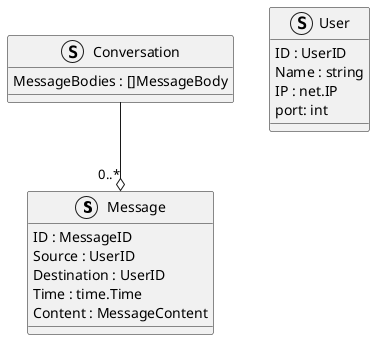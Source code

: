@startuml  class 

' time + source_id (foreign) + destination_id (foreign) could be a primary key
struct Message{
    ID : MessageID
    Source : UserID
    Destination : UserID
    Time : time.Time
    Content : MessageContent
}

struct User{
    ID : UserID
    Name : string
    IP : net.IP
    port: int
}

struct Conversation{
    MessageBodies : []MessageBody
}

Conversation --o "0..*" Message
@enduml